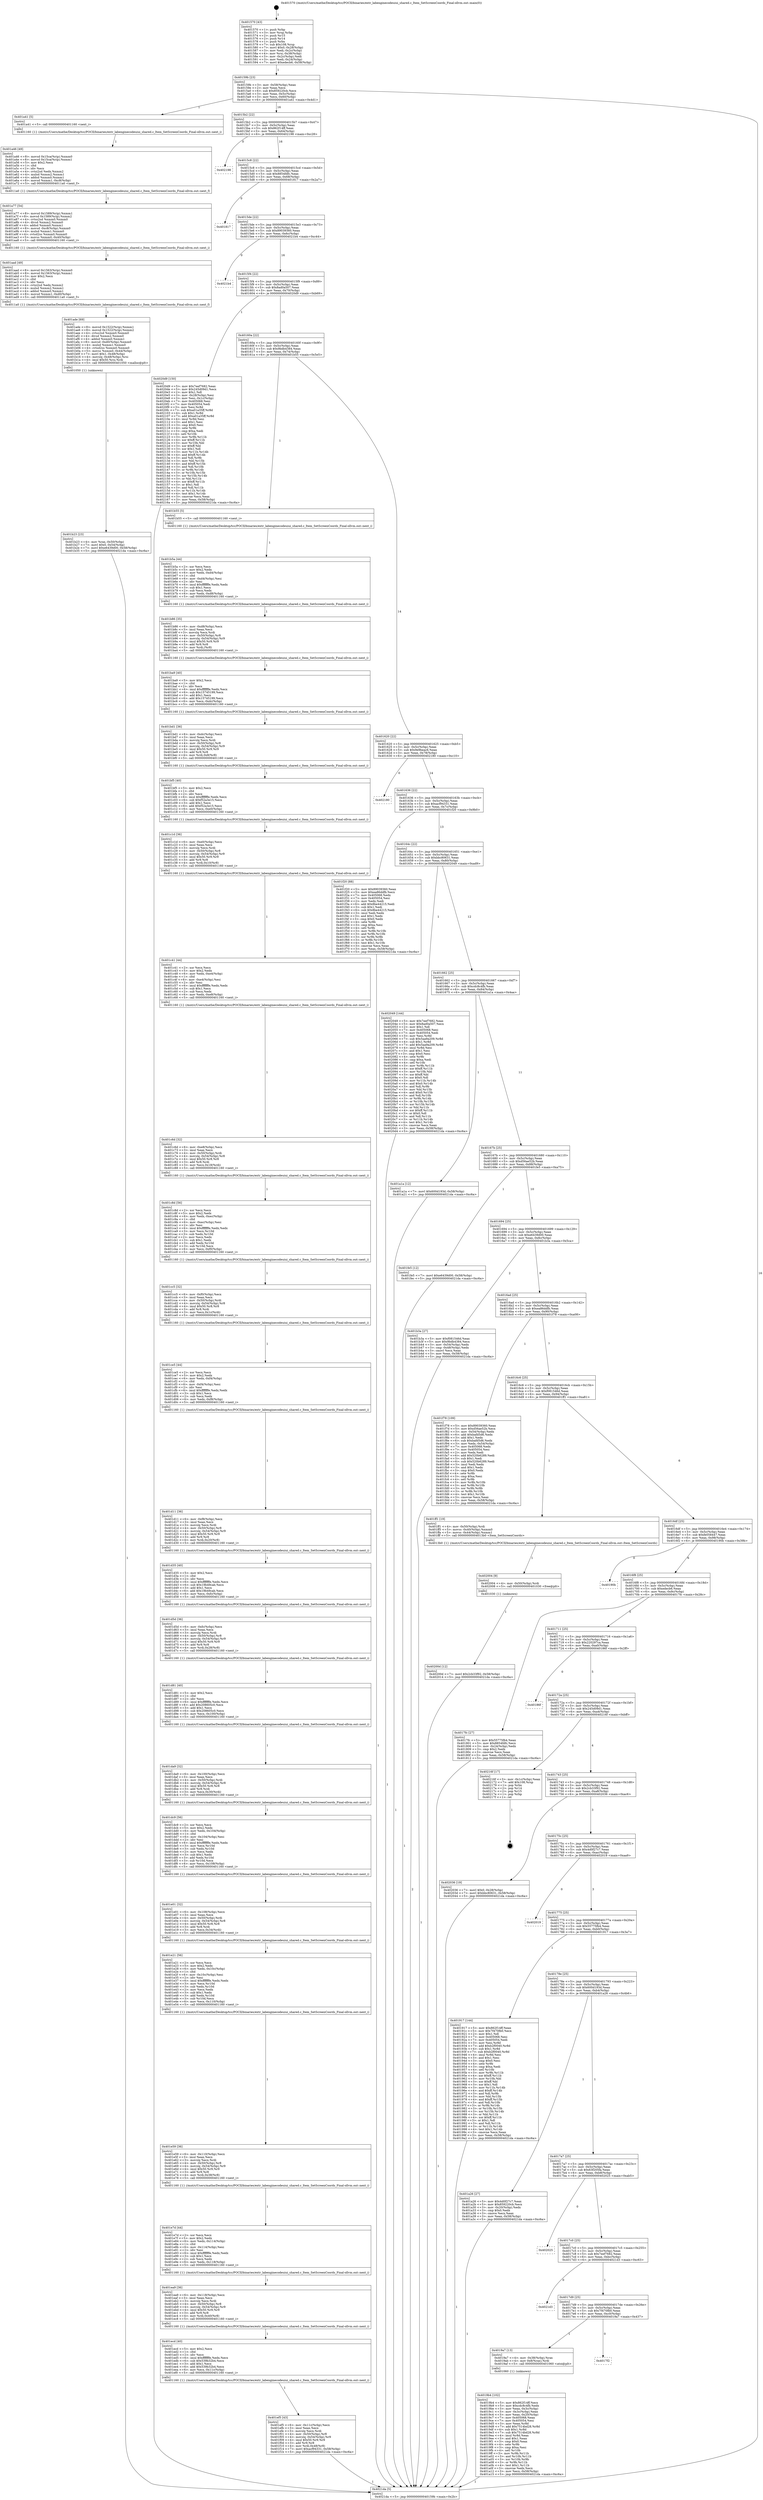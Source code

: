 digraph "0x401570" {
  label = "0x401570 (/mnt/c/Users/mathe/Desktop/tcc/POCII/binaries/extr_labenginecodeuiui_shared.c_Item_SetScreenCoords_Final-ollvm.out::main(0))"
  labelloc = "t"
  node[shape=record]

  Entry [label="",width=0.3,height=0.3,shape=circle,fillcolor=black,style=filled]
  "0x40159b" [label="{
     0x40159b [23]\l
     | [instrs]\l
     &nbsp;&nbsp;0x40159b \<+3\>: mov -0x58(%rbp),%eax\l
     &nbsp;&nbsp;0x40159e \<+2\>: mov %eax,%ecx\l
     &nbsp;&nbsp;0x4015a0 \<+6\>: sub $0x859220cb,%ecx\l
     &nbsp;&nbsp;0x4015a6 \<+3\>: mov %eax,-0x5c(%rbp)\l
     &nbsp;&nbsp;0x4015a9 \<+3\>: mov %ecx,-0x60(%rbp)\l
     &nbsp;&nbsp;0x4015ac \<+6\>: je 0000000000401a41 \<main+0x4d1\>\l
  }"]
  "0x401a41" [label="{
     0x401a41 [5]\l
     | [instrs]\l
     &nbsp;&nbsp;0x401a41 \<+5\>: call 0000000000401160 \<next_i\>\l
     | [calls]\l
     &nbsp;&nbsp;0x401160 \{1\} (/mnt/c/Users/mathe/Desktop/tcc/POCII/binaries/extr_labenginecodeuiui_shared.c_Item_SetScreenCoords_Final-ollvm.out::next_i)\l
  }"]
  "0x4015b2" [label="{
     0x4015b2 [22]\l
     | [instrs]\l
     &nbsp;&nbsp;0x4015b2 \<+5\>: jmp 00000000004015b7 \<main+0x47\>\l
     &nbsp;&nbsp;0x4015b7 \<+3\>: mov -0x5c(%rbp),%eax\l
     &nbsp;&nbsp;0x4015ba \<+5\>: sub $0x862f14ff,%eax\l
     &nbsp;&nbsp;0x4015bf \<+3\>: mov %eax,-0x64(%rbp)\l
     &nbsp;&nbsp;0x4015c2 \<+6\>: je 0000000000402198 \<main+0xc28\>\l
  }"]
  Exit [label="",width=0.3,height=0.3,shape=circle,fillcolor=black,style=filled,peripheries=2]
  "0x402198" [label="{
     0x402198\l
  }", style=dashed]
  "0x4015c8" [label="{
     0x4015c8 [22]\l
     | [instrs]\l
     &nbsp;&nbsp;0x4015c8 \<+5\>: jmp 00000000004015cd \<main+0x5d\>\l
     &nbsp;&nbsp;0x4015cd \<+3\>: mov -0x5c(%rbp),%eax\l
     &nbsp;&nbsp;0x4015d0 \<+5\>: sub $0x8854fdfc,%eax\l
     &nbsp;&nbsp;0x4015d5 \<+3\>: mov %eax,-0x68(%rbp)\l
     &nbsp;&nbsp;0x4015d8 \<+6\>: je 0000000000401817 \<main+0x2a7\>\l
  }"]
  "0x40200d" [label="{
     0x40200d [12]\l
     | [instrs]\l
     &nbsp;&nbsp;0x40200d \<+7\>: movl $0x2cb33f92,-0x58(%rbp)\l
     &nbsp;&nbsp;0x402014 \<+5\>: jmp 00000000004021da \<main+0xc6a\>\l
  }"]
  "0x401817" [label="{
     0x401817\l
  }", style=dashed]
  "0x4015de" [label="{
     0x4015de [22]\l
     | [instrs]\l
     &nbsp;&nbsp;0x4015de \<+5\>: jmp 00000000004015e3 \<main+0x73\>\l
     &nbsp;&nbsp;0x4015e3 \<+3\>: mov -0x5c(%rbp),%eax\l
     &nbsp;&nbsp;0x4015e6 \<+5\>: sub $0x89039360,%eax\l
     &nbsp;&nbsp;0x4015eb \<+3\>: mov %eax,-0x6c(%rbp)\l
     &nbsp;&nbsp;0x4015ee \<+6\>: je 00000000004021b4 \<main+0xc44\>\l
  }"]
  "0x402004" [label="{
     0x402004 [9]\l
     | [instrs]\l
     &nbsp;&nbsp;0x402004 \<+4\>: mov -0x50(%rbp),%rdi\l
     &nbsp;&nbsp;0x402008 \<+5\>: call 0000000000401030 \<free@plt\>\l
     | [calls]\l
     &nbsp;&nbsp;0x401030 \{1\} (unknown)\l
  }"]
  "0x4021b4" [label="{
     0x4021b4\l
  }", style=dashed]
  "0x4015f4" [label="{
     0x4015f4 [22]\l
     | [instrs]\l
     &nbsp;&nbsp;0x4015f4 \<+5\>: jmp 00000000004015f9 \<main+0x89\>\l
     &nbsp;&nbsp;0x4015f9 \<+3\>: mov -0x5c(%rbp),%eax\l
     &nbsp;&nbsp;0x4015fc \<+5\>: sub $0x8ad0a507,%eax\l
     &nbsp;&nbsp;0x401601 \<+3\>: mov %eax,-0x70(%rbp)\l
     &nbsp;&nbsp;0x401604 \<+6\>: je 00000000004020d9 \<main+0xb69\>\l
  }"]
  "0x401ef5" [label="{
     0x401ef5 [43]\l
     | [instrs]\l
     &nbsp;&nbsp;0x401ef5 \<+6\>: mov -0x11c(%rbp),%ecx\l
     &nbsp;&nbsp;0x401efb \<+3\>: imul %eax,%ecx\l
     &nbsp;&nbsp;0x401efe \<+3\>: movslq %ecx,%rdi\l
     &nbsp;&nbsp;0x401f01 \<+4\>: mov -0x50(%rbp),%r8\l
     &nbsp;&nbsp;0x401f05 \<+4\>: movslq -0x54(%rbp),%r9\l
     &nbsp;&nbsp;0x401f09 \<+4\>: imul $0x50,%r9,%r9\l
     &nbsp;&nbsp;0x401f0d \<+3\>: add %r9,%r8\l
     &nbsp;&nbsp;0x401f10 \<+4\>: mov %rdi,0x48(%r8)\l
     &nbsp;&nbsp;0x401f14 \<+7\>: movl $0xacf94331,-0x58(%rbp)\l
     &nbsp;&nbsp;0x401f1b \<+5\>: jmp 00000000004021da \<main+0xc6a\>\l
  }"]
  "0x4020d9" [label="{
     0x4020d9 [150]\l
     | [instrs]\l
     &nbsp;&nbsp;0x4020d9 \<+5\>: mov $0x7eef7682,%eax\l
     &nbsp;&nbsp;0x4020de \<+5\>: mov $0x245d09d1,%ecx\l
     &nbsp;&nbsp;0x4020e3 \<+2\>: mov $0x1,%dl\l
     &nbsp;&nbsp;0x4020e5 \<+3\>: mov -0x28(%rbp),%esi\l
     &nbsp;&nbsp;0x4020e8 \<+3\>: mov %esi,-0x1c(%rbp)\l
     &nbsp;&nbsp;0x4020eb \<+7\>: mov 0x405068,%esi\l
     &nbsp;&nbsp;0x4020f2 \<+7\>: mov 0x405054,%edi\l
     &nbsp;&nbsp;0x4020f9 \<+3\>: mov %esi,%r8d\l
     &nbsp;&nbsp;0x4020fc \<+7\>: sub $0xa01a35ff,%r8d\l
     &nbsp;&nbsp;0x402103 \<+4\>: sub $0x1,%r8d\l
     &nbsp;&nbsp;0x402107 \<+7\>: add $0xa01a35ff,%r8d\l
     &nbsp;&nbsp;0x40210e \<+4\>: imul %r8d,%esi\l
     &nbsp;&nbsp;0x402112 \<+3\>: and $0x1,%esi\l
     &nbsp;&nbsp;0x402115 \<+3\>: cmp $0x0,%esi\l
     &nbsp;&nbsp;0x402118 \<+4\>: sete %r9b\l
     &nbsp;&nbsp;0x40211c \<+3\>: cmp $0xa,%edi\l
     &nbsp;&nbsp;0x40211f \<+4\>: setl %r10b\l
     &nbsp;&nbsp;0x402123 \<+3\>: mov %r9b,%r11b\l
     &nbsp;&nbsp;0x402126 \<+4\>: xor $0xff,%r11b\l
     &nbsp;&nbsp;0x40212a \<+3\>: mov %r10b,%bl\l
     &nbsp;&nbsp;0x40212d \<+3\>: xor $0xff,%bl\l
     &nbsp;&nbsp;0x402130 \<+3\>: xor $0x1,%dl\l
     &nbsp;&nbsp;0x402133 \<+3\>: mov %r11b,%r14b\l
     &nbsp;&nbsp;0x402136 \<+4\>: and $0xff,%r14b\l
     &nbsp;&nbsp;0x40213a \<+3\>: and %dl,%r9b\l
     &nbsp;&nbsp;0x40213d \<+3\>: mov %bl,%r15b\l
     &nbsp;&nbsp;0x402140 \<+4\>: and $0xff,%r15b\l
     &nbsp;&nbsp;0x402144 \<+3\>: and %dl,%r10b\l
     &nbsp;&nbsp;0x402147 \<+3\>: or %r9b,%r14b\l
     &nbsp;&nbsp;0x40214a \<+3\>: or %r10b,%r15b\l
     &nbsp;&nbsp;0x40214d \<+3\>: xor %r15b,%r14b\l
     &nbsp;&nbsp;0x402150 \<+3\>: or %bl,%r11b\l
     &nbsp;&nbsp;0x402153 \<+4\>: xor $0xff,%r11b\l
     &nbsp;&nbsp;0x402157 \<+3\>: or $0x1,%dl\l
     &nbsp;&nbsp;0x40215a \<+3\>: and %dl,%r11b\l
     &nbsp;&nbsp;0x40215d \<+3\>: or %r11b,%r14b\l
     &nbsp;&nbsp;0x402160 \<+4\>: test $0x1,%r14b\l
     &nbsp;&nbsp;0x402164 \<+3\>: cmovne %ecx,%eax\l
     &nbsp;&nbsp;0x402167 \<+3\>: mov %eax,-0x58(%rbp)\l
     &nbsp;&nbsp;0x40216a \<+5\>: jmp 00000000004021da \<main+0xc6a\>\l
  }"]
  "0x40160a" [label="{
     0x40160a [22]\l
     | [instrs]\l
     &nbsp;&nbsp;0x40160a \<+5\>: jmp 000000000040160f \<main+0x9f\>\l
     &nbsp;&nbsp;0x40160f \<+3\>: mov -0x5c(%rbp),%eax\l
     &nbsp;&nbsp;0x401612 \<+5\>: sub $0x9bdb4384,%eax\l
     &nbsp;&nbsp;0x401617 \<+3\>: mov %eax,-0x74(%rbp)\l
     &nbsp;&nbsp;0x40161a \<+6\>: je 0000000000401b55 \<main+0x5e5\>\l
  }"]
  "0x401ecd" [label="{
     0x401ecd [40]\l
     | [instrs]\l
     &nbsp;&nbsp;0x401ecd \<+5\>: mov $0x2,%ecx\l
     &nbsp;&nbsp;0x401ed2 \<+1\>: cltd\l
     &nbsp;&nbsp;0x401ed3 \<+2\>: idiv %ecx\l
     &nbsp;&nbsp;0x401ed5 \<+6\>: imul $0xfffffffe,%edx,%ecx\l
     &nbsp;&nbsp;0x401edb \<+6\>: sub $0x539b32b4,%ecx\l
     &nbsp;&nbsp;0x401ee1 \<+3\>: add $0x1,%ecx\l
     &nbsp;&nbsp;0x401ee4 \<+6\>: add $0x539b32b4,%ecx\l
     &nbsp;&nbsp;0x401eea \<+6\>: mov %ecx,-0x11c(%rbp)\l
     &nbsp;&nbsp;0x401ef0 \<+5\>: call 0000000000401160 \<next_i\>\l
     | [calls]\l
     &nbsp;&nbsp;0x401160 \{1\} (/mnt/c/Users/mathe/Desktop/tcc/POCII/binaries/extr_labenginecodeuiui_shared.c_Item_SetScreenCoords_Final-ollvm.out::next_i)\l
  }"]
  "0x401b55" [label="{
     0x401b55 [5]\l
     | [instrs]\l
     &nbsp;&nbsp;0x401b55 \<+5\>: call 0000000000401160 \<next_i\>\l
     | [calls]\l
     &nbsp;&nbsp;0x401160 \{1\} (/mnt/c/Users/mathe/Desktop/tcc/POCII/binaries/extr_labenginecodeuiui_shared.c_Item_SetScreenCoords_Final-ollvm.out::next_i)\l
  }"]
  "0x401620" [label="{
     0x401620 [22]\l
     | [instrs]\l
     &nbsp;&nbsp;0x401620 \<+5\>: jmp 0000000000401625 \<main+0xb5\>\l
     &nbsp;&nbsp;0x401625 \<+3\>: mov -0x5c(%rbp),%eax\l
     &nbsp;&nbsp;0x401628 \<+5\>: sub $0x9e9beac6,%eax\l
     &nbsp;&nbsp;0x40162d \<+3\>: mov %eax,-0x78(%rbp)\l
     &nbsp;&nbsp;0x401630 \<+6\>: je 0000000000402180 \<main+0xc10\>\l
  }"]
  "0x401ea9" [label="{
     0x401ea9 [36]\l
     | [instrs]\l
     &nbsp;&nbsp;0x401ea9 \<+6\>: mov -0x118(%rbp),%ecx\l
     &nbsp;&nbsp;0x401eaf \<+3\>: imul %eax,%ecx\l
     &nbsp;&nbsp;0x401eb2 \<+3\>: movslq %ecx,%rdi\l
     &nbsp;&nbsp;0x401eb5 \<+4\>: mov -0x50(%rbp),%r8\l
     &nbsp;&nbsp;0x401eb9 \<+4\>: movslq -0x54(%rbp),%r9\l
     &nbsp;&nbsp;0x401ebd \<+4\>: imul $0x50,%r9,%r9\l
     &nbsp;&nbsp;0x401ec1 \<+3\>: add %r9,%r8\l
     &nbsp;&nbsp;0x401ec4 \<+4\>: mov %rdi,0x40(%r8)\l
     &nbsp;&nbsp;0x401ec8 \<+5\>: call 0000000000401160 \<next_i\>\l
     | [calls]\l
     &nbsp;&nbsp;0x401160 \{1\} (/mnt/c/Users/mathe/Desktop/tcc/POCII/binaries/extr_labenginecodeuiui_shared.c_Item_SetScreenCoords_Final-ollvm.out::next_i)\l
  }"]
  "0x402180" [label="{
     0x402180\l
  }", style=dashed]
  "0x401636" [label="{
     0x401636 [22]\l
     | [instrs]\l
     &nbsp;&nbsp;0x401636 \<+5\>: jmp 000000000040163b \<main+0xcb\>\l
     &nbsp;&nbsp;0x40163b \<+3\>: mov -0x5c(%rbp),%eax\l
     &nbsp;&nbsp;0x40163e \<+5\>: sub $0xacf94331,%eax\l
     &nbsp;&nbsp;0x401643 \<+3\>: mov %eax,-0x7c(%rbp)\l
     &nbsp;&nbsp;0x401646 \<+6\>: je 0000000000401f20 \<main+0x9b0\>\l
  }"]
  "0x401e7d" [label="{
     0x401e7d [44]\l
     | [instrs]\l
     &nbsp;&nbsp;0x401e7d \<+2\>: xor %ecx,%ecx\l
     &nbsp;&nbsp;0x401e7f \<+5\>: mov $0x2,%edx\l
     &nbsp;&nbsp;0x401e84 \<+6\>: mov %edx,-0x114(%rbp)\l
     &nbsp;&nbsp;0x401e8a \<+1\>: cltd\l
     &nbsp;&nbsp;0x401e8b \<+6\>: mov -0x114(%rbp),%esi\l
     &nbsp;&nbsp;0x401e91 \<+2\>: idiv %esi\l
     &nbsp;&nbsp;0x401e93 \<+6\>: imul $0xfffffffe,%edx,%edx\l
     &nbsp;&nbsp;0x401e99 \<+3\>: sub $0x1,%ecx\l
     &nbsp;&nbsp;0x401e9c \<+2\>: sub %ecx,%edx\l
     &nbsp;&nbsp;0x401e9e \<+6\>: mov %edx,-0x118(%rbp)\l
     &nbsp;&nbsp;0x401ea4 \<+5\>: call 0000000000401160 \<next_i\>\l
     | [calls]\l
     &nbsp;&nbsp;0x401160 \{1\} (/mnt/c/Users/mathe/Desktop/tcc/POCII/binaries/extr_labenginecodeuiui_shared.c_Item_SetScreenCoords_Final-ollvm.out::next_i)\l
  }"]
  "0x401f20" [label="{
     0x401f20 [88]\l
     | [instrs]\l
     &nbsp;&nbsp;0x401f20 \<+5\>: mov $0x89039360,%eax\l
     &nbsp;&nbsp;0x401f25 \<+5\>: mov $0xea86ddfb,%ecx\l
     &nbsp;&nbsp;0x401f2a \<+7\>: mov 0x405068,%edx\l
     &nbsp;&nbsp;0x401f31 \<+7\>: mov 0x405054,%esi\l
     &nbsp;&nbsp;0x401f38 \<+2\>: mov %edx,%edi\l
     &nbsp;&nbsp;0x401f3a \<+6\>: add $0x8be44215,%edi\l
     &nbsp;&nbsp;0x401f40 \<+3\>: sub $0x1,%edi\l
     &nbsp;&nbsp;0x401f43 \<+6\>: sub $0x8be44215,%edi\l
     &nbsp;&nbsp;0x401f49 \<+3\>: imul %edi,%edx\l
     &nbsp;&nbsp;0x401f4c \<+3\>: and $0x1,%edx\l
     &nbsp;&nbsp;0x401f4f \<+3\>: cmp $0x0,%edx\l
     &nbsp;&nbsp;0x401f52 \<+4\>: sete %r8b\l
     &nbsp;&nbsp;0x401f56 \<+3\>: cmp $0xa,%esi\l
     &nbsp;&nbsp;0x401f59 \<+4\>: setl %r9b\l
     &nbsp;&nbsp;0x401f5d \<+3\>: mov %r8b,%r10b\l
     &nbsp;&nbsp;0x401f60 \<+3\>: and %r9b,%r10b\l
     &nbsp;&nbsp;0x401f63 \<+3\>: xor %r9b,%r8b\l
     &nbsp;&nbsp;0x401f66 \<+3\>: or %r8b,%r10b\l
     &nbsp;&nbsp;0x401f69 \<+4\>: test $0x1,%r10b\l
     &nbsp;&nbsp;0x401f6d \<+3\>: cmovne %ecx,%eax\l
     &nbsp;&nbsp;0x401f70 \<+3\>: mov %eax,-0x58(%rbp)\l
     &nbsp;&nbsp;0x401f73 \<+5\>: jmp 00000000004021da \<main+0xc6a\>\l
  }"]
  "0x40164c" [label="{
     0x40164c [22]\l
     | [instrs]\l
     &nbsp;&nbsp;0x40164c \<+5\>: jmp 0000000000401651 \<main+0xe1\>\l
     &nbsp;&nbsp;0x401651 \<+3\>: mov -0x5c(%rbp),%eax\l
     &nbsp;&nbsp;0x401654 \<+5\>: sub $0xbbc80631,%eax\l
     &nbsp;&nbsp;0x401659 \<+3\>: mov %eax,-0x80(%rbp)\l
     &nbsp;&nbsp;0x40165c \<+6\>: je 0000000000402049 \<main+0xad9\>\l
  }"]
  "0x401e59" [label="{
     0x401e59 [36]\l
     | [instrs]\l
     &nbsp;&nbsp;0x401e59 \<+6\>: mov -0x110(%rbp),%ecx\l
     &nbsp;&nbsp;0x401e5f \<+3\>: imul %eax,%ecx\l
     &nbsp;&nbsp;0x401e62 \<+3\>: movslq %ecx,%rdi\l
     &nbsp;&nbsp;0x401e65 \<+4\>: mov -0x50(%rbp),%r8\l
     &nbsp;&nbsp;0x401e69 \<+4\>: movslq -0x54(%rbp),%r9\l
     &nbsp;&nbsp;0x401e6d \<+4\>: imul $0x50,%r9,%r9\l
     &nbsp;&nbsp;0x401e71 \<+3\>: add %r9,%r8\l
     &nbsp;&nbsp;0x401e74 \<+4\>: mov %rdi,0x38(%r8)\l
     &nbsp;&nbsp;0x401e78 \<+5\>: call 0000000000401160 \<next_i\>\l
     | [calls]\l
     &nbsp;&nbsp;0x401160 \{1\} (/mnt/c/Users/mathe/Desktop/tcc/POCII/binaries/extr_labenginecodeuiui_shared.c_Item_SetScreenCoords_Final-ollvm.out::next_i)\l
  }"]
  "0x402049" [label="{
     0x402049 [144]\l
     | [instrs]\l
     &nbsp;&nbsp;0x402049 \<+5\>: mov $0x7eef7682,%eax\l
     &nbsp;&nbsp;0x40204e \<+5\>: mov $0x8ad0a507,%ecx\l
     &nbsp;&nbsp;0x402053 \<+2\>: mov $0x1,%dl\l
     &nbsp;&nbsp;0x402055 \<+7\>: mov 0x405068,%esi\l
     &nbsp;&nbsp;0x40205c \<+7\>: mov 0x405054,%edi\l
     &nbsp;&nbsp;0x402063 \<+3\>: mov %esi,%r8d\l
     &nbsp;&nbsp;0x402066 \<+7\>: sub $0x5aa9a209,%r8d\l
     &nbsp;&nbsp;0x40206d \<+4\>: sub $0x1,%r8d\l
     &nbsp;&nbsp;0x402071 \<+7\>: add $0x5aa9a209,%r8d\l
     &nbsp;&nbsp;0x402078 \<+4\>: imul %r8d,%esi\l
     &nbsp;&nbsp;0x40207c \<+3\>: and $0x1,%esi\l
     &nbsp;&nbsp;0x40207f \<+3\>: cmp $0x0,%esi\l
     &nbsp;&nbsp;0x402082 \<+4\>: sete %r9b\l
     &nbsp;&nbsp;0x402086 \<+3\>: cmp $0xa,%edi\l
     &nbsp;&nbsp;0x402089 \<+4\>: setl %r10b\l
     &nbsp;&nbsp;0x40208d \<+3\>: mov %r9b,%r11b\l
     &nbsp;&nbsp;0x402090 \<+4\>: xor $0xff,%r11b\l
     &nbsp;&nbsp;0x402094 \<+3\>: mov %r10b,%bl\l
     &nbsp;&nbsp;0x402097 \<+3\>: xor $0xff,%bl\l
     &nbsp;&nbsp;0x40209a \<+3\>: xor $0x0,%dl\l
     &nbsp;&nbsp;0x40209d \<+3\>: mov %r11b,%r14b\l
     &nbsp;&nbsp;0x4020a0 \<+4\>: and $0x0,%r14b\l
     &nbsp;&nbsp;0x4020a4 \<+3\>: and %dl,%r9b\l
     &nbsp;&nbsp;0x4020a7 \<+3\>: mov %bl,%r15b\l
     &nbsp;&nbsp;0x4020aa \<+4\>: and $0x0,%r15b\l
     &nbsp;&nbsp;0x4020ae \<+3\>: and %dl,%r10b\l
     &nbsp;&nbsp;0x4020b1 \<+3\>: or %r9b,%r14b\l
     &nbsp;&nbsp;0x4020b4 \<+3\>: or %r10b,%r15b\l
     &nbsp;&nbsp;0x4020b7 \<+3\>: xor %r15b,%r14b\l
     &nbsp;&nbsp;0x4020ba \<+3\>: or %bl,%r11b\l
     &nbsp;&nbsp;0x4020bd \<+4\>: xor $0xff,%r11b\l
     &nbsp;&nbsp;0x4020c1 \<+3\>: or $0x0,%dl\l
     &nbsp;&nbsp;0x4020c4 \<+3\>: and %dl,%r11b\l
     &nbsp;&nbsp;0x4020c7 \<+3\>: or %r11b,%r14b\l
     &nbsp;&nbsp;0x4020ca \<+4\>: test $0x1,%r14b\l
     &nbsp;&nbsp;0x4020ce \<+3\>: cmovne %ecx,%eax\l
     &nbsp;&nbsp;0x4020d1 \<+3\>: mov %eax,-0x58(%rbp)\l
     &nbsp;&nbsp;0x4020d4 \<+5\>: jmp 00000000004021da \<main+0xc6a\>\l
  }"]
  "0x401662" [label="{
     0x401662 [25]\l
     | [instrs]\l
     &nbsp;&nbsp;0x401662 \<+5\>: jmp 0000000000401667 \<main+0xf7\>\l
     &nbsp;&nbsp;0x401667 \<+3\>: mov -0x5c(%rbp),%eax\l
     &nbsp;&nbsp;0x40166a \<+5\>: sub $0xcdc8c4fb,%eax\l
     &nbsp;&nbsp;0x40166f \<+6\>: mov %eax,-0x84(%rbp)\l
     &nbsp;&nbsp;0x401675 \<+6\>: je 0000000000401a1a \<main+0x4aa\>\l
  }"]
  "0x401e21" [label="{
     0x401e21 [56]\l
     | [instrs]\l
     &nbsp;&nbsp;0x401e21 \<+2\>: xor %ecx,%ecx\l
     &nbsp;&nbsp;0x401e23 \<+5\>: mov $0x2,%edx\l
     &nbsp;&nbsp;0x401e28 \<+6\>: mov %edx,-0x10c(%rbp)\l
     &nbsp;&nbsp;0x401e2e \<+1\>: cltd\l
     &nbsp;&nbsp;0x401e2f \<+6\>: mov -0x10c(%rbp),%esi\l
     &nbsp;&nbsp;0x401e35 \<+2\>: idiv %esi\l
     &nbsp;&nbsp;0x401e37 \<+6\>: imul $0xfffffffe,%edx,%edx\l
     &nbsp;&nbsp;0x401e3d \<+3\>: mov %ecx,%r10d\l
     &nbsp;&nbsp;0x401e40 \<+3\>: sub %edx,%r10d\l
     &nbsp;&nbsp;0x401e43 \<+2\>: mov %ecx,%edx\l
     &nbsp;&nbsp;0x401e45 \<+3\>: sub $0x1,%edx\l
     &nbsp;&nbsp;0x401e48 \<+3\>: add %edx,%r10d\l
     &nbsp;&nbsp;0x401e4b \<+3\>: sub %r10d,%ecx\l
     &nbsp;&nbsp;0x401e4e \<+6\>: mov %ecx,-0x110(%rbp)\l
     &nbsp;&nbsp;0x401e54 \<+5\>: call 0000000000401160 \<next_i\>\l
     | [calls]\l
     &nbsp;&nbsp;0x401160 \{1\} (/mnt/c/Users/mathe/Desktop/tcc/POCII/binaries/extr_labenginecodeuiui_shared.c_Item_SetScreenCoords_Final-ollvm.out::next_i)\l
  }"]
  "0x401a1a" [label="{
     0x401a1a [12]\l
     | [instrs]\l
     &nbsp;&nbsp;0x401a1a \<+7\>: movl $0x600d193d,-0x58(%rbp)\l
     &nbsp;&nbsp;0x401a21 \<+5\>: jmp 00000000004021da \<main+0xc6a\>\l
  }"]
  "0x40167b" [label="{
     0x40167b [25]\l
     | [instrs]\l
     &nbsp;&nbsp;0x40167b \<+5\>: jmp 0000000000401680 \<main+0x110\>\l
     &nbsp;&nbsp;0x401680 \<+3\>: mov -0x5c(%rbp),%eax\l
     &nbsp;&nbsp;0x401683 \<+5\>: sub $0xd56ae52b,%eax\l
     &nbsp;&nbsp;0x401688 \<+6\>: mov %eax,-0x88(%rbp)\l
     &nbsp;&nbsp;0x40168e \<+6\>: je 0000000000401fe5 \<main+0xa75\>\l
  }"]
  "0x401e01" [label="{
     0x401e01 [32]\l
     | [instrs]\l
     &nbsp;&nbsp;0x401e01 \<+6\>: mov -0x108(%rbp),%ecx\l
     &nbsp;&nbsp;0x401e07 \<+3\>: imul %eax,%ecx\l
     &nbsp;&nbsp;0x401e0a \<+4\>: mov -0x50(%rbp),%rdi\l
     &nbsp;&nbsp;0x401e0e \<+4\>: movslq -0x54(%rbp),%r8\l
     &nbsp;&nbsp;0x401e12 \<+4\>: imul $0x50,%r8,%r8\l
     &nbsp;&nbsp;0x401e16 \<+3\>: add %r8,%rdi\l
     &nbsp;&nbsp;0x401e19 \<+3\>: mov %ecx,0x34(%rdi)\l
     &nbsp;&nbsp;0x401e1c \<+5\>: call 0000000000401160 \<next_i\>\l
     | [calls]\l
     &nbsp;&nbsp;0x401160 \{1\} (/mnt/c/Users/mathe/Desktop/tcc/POCII/binaries/extr_labenginecodeuiui_shared.c_Item_SetScreenCoords_Final-ollvm.out::next_i)\l
  }"]
  "0x401fe5" [label="{
     0x401fe5 [12]\l
     | [instrs]\l
     &nbsp;&nbsp;0x401fe5 \<+7\>: movl $0xe6439d00,-0x58(%rbp)\l
     &nbsp;&nbsp;0x401fec \<+5\>: jmp 00000000004021da \<main+0xc6a\>\l
  }"]
  "0x401694" [label="{
     0x401694 [25]\l
     | [instrs]\l
     &nbsp;&nbsp;0x401694 \<+5\>: jmp 0000000000401699 \<main+0x129\>\l
     &nbsp;&nbsp;0x401699 \<+3\>: mov -0x5c(%rbp),%eax\l
     &nbsp;&nbsp;0x40169c \<+5\>: sub $0xe6439d00,%eax\l
     &nbsp;&nbsp;0x4016a1 \<+6\>: mov %eax,-0x8c(%rbp)\l
     &nbsp;&nbsp;0x4016a7 \<+6\>: je 0000000000401b3a \<main+0x5ca\>\l
  }"]
  "0x401dc9" [label="{
     0x401dc9 [56]\l
     | [instrs]\l
     &nbsp;&nbsp;0x401dc9 \<+2\>: xor %ecx,%ecx\l
     &nbsp;&nbsp;0x401dcb \<+5\>: mov $0x2,%edx\l
     &nbsp;&nbsp;0x401dd0 \<+6\>: mov %edx,-0x104(%rbp)\l
     &nbsp;&nbsp;0x401dd6 \<+1\>: cltd\l
     &nbsp;&nbsp;0x401dd7 \<+6\>: mov -0x104(%rbp),%esi\l
     &nbsp;&nbsp;0x401ddd \<+2\>: idiv %esi\l
     &nbsp;&nbsp;0x401ddf \<+6\>: imul $0xfffffffe,%edx,%edx\l
     &nbsp;&nbsp;0x401de5 \<+3\>: mov %ecx,%r10d\l
     &nbsp;&nbsp;0x401de8 \<+3\>: sub %edx,%r10d\l
     &nbsp;&nbsp;0x401deb \<+2\>: mov %ecx,%edx\l
     &nbsp;&nbsp;0x401ded \<+3\>: sub $0x1,%edx\l
     &nbsp;&nbsp;0x401df0 \<+3\>: add %edx,%r10d\l
     &nbsp;&nbsp;0x401df3 \<+3\>: sub %r10d,%ecx\l
     &nbsp;&nbsp;0x401df6 \<+6\>: mov %ecx,-0x108(%rbp)\l
     &nbsp;&nbsp;0x401dfc \<+5\>: call 0000000000401160 \<next_i\>\l
     | [calls]\l
     &nbsp;&nbsp;0x401160 \{1\} (/mnt/c/Users/mathe/Desktop/tcc/POCII/binaries/extr_labenginecodeuiui_shared.c_Item_SetScreenCoords_Final-ollvm.out::next_i)\l
  }"]
  "0x401b3a" [label="{
     0x401b3a [27]\l
     | [instrs]\l
     &nbsp;&nbsp;0x401b3a \<+5\>: mov $0xf081546d,%eax\l
     &nbsp;&nbsp;0x401b3f \<+5\>: mov $0x9bdb4384,%ecx\l
     &nbsp;&nbsp;0x401b44 \<+3\>: mov -0x54(%rbp),%edx\l
     &nbsp;&nbsp;0x401b47 \<+3\>: cmp -0x48(%rbp),%edx\l
     &nbsp;&nbsp;0x401b4a \<+3\>: cmovl %ecx,%eax\l
     &nbsp;&nbsp;0x401b4d \<+3\>: mov %eax,-0x58(%rbp)\l
     &nbsp;&nbsp;0x401b50 \<+5\>: jmp 00000000004021da \<main+0xc6a\>\l
  }"]
  "0x4016ad" [label="{
     0x4016ad [25]\l
     | [instrs]\l
     &nbsp;&nbsp;0x4016ad \<+5\>: jmp 00000000004016b2 \<main+0x142\>\l
     &nbsp;&nbsp;0x4016b2 \<+3\>: mov -0x5c(%rbp),%eax\l
     &nbsp;&nbsp;0x4016b5 \<+5\>: sub $0xea86ddfb,%eax\l
     &nbsp;&nbsp;0x4016ba \<+6\>: mov %eax,-0x90(%rbp)\l
     &nbsp;&nbsp;0x4016c0 \<+6\>: je 0000000000401f78 \<main+0xa08\>\l
  }"]
  "0x401da9" [label="{
     0x401da9 [32]\l
     | [instrs]\l
     &nbsp;&nbsp;0x401da9 \<+6\>: mov -0x100(%rbp),%ecx\l
     &nbsp;&nbsp;0x401daf \<+3\>: imul %eax,%ecx\l
     &nbsp;&nbsp;0x401db2 \<+4\>: mov -0x50(%rbp),%rdi\l
     &nbsp;&nbsp;0x401db6 \<+4\>: movslq -0x54(%rbp),%r8\l
     &nbsp;&nbsp;0x401dba \<+4\>: imul $0x50,%r8,%r8\l
     &nbsp;&nbsp;0x401dbe \<+3\>: add %r8,%rdi\l
     &nbsp;&nbsp;0x401dc1 \<+3\>: mov %ecx,0x30(%rdi)\l
     &nbsp;&nbsp;0x401dc4 \<+5\>: call 0000000000401160 \<next_i\>\l
     | [calls]\l
     &nbsp;&nbsp;0x401160 \{1\} (/mnt/c/Users/mathe/Desktop/tcc/POCII/binaries/extr_labenginecodeuiui_shared.c_Item_SetScreenCoords_Final-ollvm.out::next_i)\l
  }"]
  "0x401f78" [label="{
     0x401f78 [109]\l
     | [instrs]\l
     &nbsp;&nbsp;0x401f78 \<+5\>: mov $0x89039360,%eax\l
     &nbsp;&nbsp;0x401f7d \<+5\>: mov $0xd56ae52b,%ecx\l
     &nbsp;&nbsp;0x401f82 \<+3\>: mov -0x54(%rbp),%edx\l
     &nbsp;&nbsp;0x401f85 \<+6\>: add $0xbafd5d6,%edx\l
     &nbsp;&nbsp;0x401f8b \<+3\>: add $0x1,%edx\l
     &nbsp;&nbsp;0x401f8e \<+6\>: sub $0xbafd5d6,%edx\l
     &nbsp;&nbsp;0x401f94 \<+3\>: mov %edx,-0x54(%rbp)\l
     &nbsp;&nbsp;0x401f97 \<+7\>: mov 0x405068,%edx\l
     &nbsp;&nbsp;0x401f9e \<+7\>: mov 0x405054,%esi\l
     &nbsp;&nbsp;0x401fa5 \<+2\>: mov %edx,%edi\l
     &nbsp;&nbsp;0x401fa7 \<+6\>: add $0x520b6289,%edi\l
     &nbsp;&nbsp;0x401fad \<+3\>: sub $0x1,%edi\l
     &nbsp;&nbsp;0x401fb0 \<+6\>: sub $0x520b6289,%edi\l
     &nbsp;&nbsp;0x401fb6 \<+3\>: imul %edi,%edx\l
     &nbsp;&nbsp;0x401fb9 \<+3\>: and $0x1,%edx\l
     &nbsp;&nbsp;0x401fbc \<+3\>: cmp $0x0,%edx\l
     &nbsp;&nbsp;0x401fbf \<+4\>: sete %r8b\l
     &nbsp;&nbsp;0x401fc3 \<+3\>: cmp $0xa,%esi\l
     &nbsp;&nbsp;0x401fc6 \<+4\>: setl %r9b\l
     &nbsp;&nbsp;0x401fca \<+3\>: mov %r8b,%r10b\l
     &nbsp;&nbsp;0x401fcd \<+3\>: and %r9b,%r10b\l
     &nbsp;&nbsp;0x401fd0 \<+3\>: xor %r9b,%r8b\l
     &nbsp;&nbsp;0x401fd3 \<+3\>: or %r8b,%r10b\l
     &nbsp;&nbsp;0x401fd6 \<+4\>: test $0x1,%r10b\l
     &nbsp;&nbsp;0x401fda \<+3\>: cmovne %ecx,%eax\l
     &nbsp;&nbsp;0x401fdd \<+3\>: mov %eax,-0x58(%rbp)\l
     &nbsp;&nbsp;0x401fe0 \<+5\>: jmp 00000000004021da \<main+0xc6a\>\l
  }"]
  "0x4016c6" [label="{
     0x4016c6 [25]\l
     | [instrs]\l
     &nbsp;&nbsp;0x4016c6 \<+5\>: jmp 00000000004016cb \<main+0x15b\>\l
     &nbsp;&nbsp;0x4016cb \<+3\>: mov -0x5c(%rbp),%eax\l
     &nbsp;&nbsp;0x4016ce \<+5\>: sub $0xf081546d,%eax\l
     &nbsp;&nbsp;0x4016d3 \<+6\>: mov %eax,-0x94(%rbp)\l
     &nbsp;&nbsp;0x4016d9 \<+6\>: je 0000000000401ff1 \<main+0xa81\>\l
  }"]
  "0x401d81" [label="{
     0x401d81 [40]\l
     | [instrs]\l
     &nbsp;&nbsp;0x401d81 \<+5\>: mov $0x2,%ecx\l
     &nbsp;&nbsp;0x401d86 \<+1\>: cltd\l
     &nbsp;&nbsp;0x401d87 \<+2\>: idiv %ecx\l
     &nbsp;&nbsp;0x401d89 \<+6\>: imul $0xfffffffe,%edx,%ecx\l
     &nbsp;&nbsp;0x401d8f \<+6\>: add $0x208605c0,%ecx\l
     &nbsp;&nbsp;0x401d95 \<+3\>: add $0x1,%ecx\l
     &nbsp;&nbsp;0x401d98 \<+6\>: sub $0x208605c0,%ecx\l
     &nbsp;&nbsp;0x401d9e \<+6\>: mov %ecx,-0x100(%rbp)\l
     &nbsp;&nbsp;0x401da4 \<+5\>: call 0000000000401160 \<next_i\>\l
     | [calls]\l
     &nbsp;&nbsp;0x401160 \{1\} (/mnt/c/Users/mathe/Desktop/tcc/POCII/binaries/extr_labenginecodeuiui_shared.c_Item_SetScreenCoords_Final-ollvm.out::next_i)\l
  }"]
  "0x401ff1" [label="{
     0x401ff1 [19]\l
     | [instrs]\l
     &nbsp;&nbsp;0x401ff1 \<+4\>: mov -0x50(%rbp),%rdi\l
     &nbsp;&nbsp;0x401ff5 \<+5\>: movss -0x40(%rbp),%xmm0\l
     &nbsp;&nbsp;0x401ffa \<+5\>: movss -0x44(%rbp),%xmm1\l
     &nbsp;&nbsp;0x401fff \<+5\>: call 00000000004013b0 \<Item_SetScreenCoords\>\l
     | [calls]\l
     &nbsp;&nbsp;0x4013b0 \{1\} (/mnt/c/Users/mathe/Desktop/tcc/POCII/binaries/extr_labenginecodeuiui_shared.c_Item_SetScreenCoords_Final-ollvm.out::Item_SetScreenCoords)\l
  }"]
  "0x4016df" [label="{
     0x4016df [25]\l
     | [instrs]\l
     &nbsp;&nbsp;0x4016df \<+5\>: jmp 00000000004016e4 \<main+0x174\>\l
     &nbsp;&nbsp;0x4016e4 \<+3\>: mov -0x5c(%rbp),%eax\l
     &nbsp;&nbsp;0x4016e7 \<+5\>: sub $0xfe058447,%eax\l
     &nbsp;&nbsp;0x4016ec \<+6\>: mov %eax,-0x98(%rbp)\l
     &nbsp;&nbsp;0x4016f2 \<+6\>: je 000000000040190b \<main+0x39b\>\l
  }"]
  "0x401d5d" [label="{
     0x401d5d [36]\l
     | [instrs]\l
     &nbsp;&nbsp;0x401d5d \<+6\>: mov -0xfc(%rbp),%ecx\l
     &nbsp;&nbsp;0x401d63 \<+3\>: imul %eax,%ecx\l
     &nbsp;&nbsp;0x401d66 \<+3\>: movslq %ecx,%rdi\l
     &nbsp;&nbsp;0x401d69 \<+4\>: mov -0x50(%rbp),%r8\l
     &nbsp;&nbsp;0x401d6d \<+4\>: movslq -0x54(%rbp),%r9\l
     &nbsp;&nbsp;0x401d71 \<+4\>: imul $0x50,%r9,%r9\l
     &nbsp;&nbsp;0x401d75 \<+3\>: add %r9,%r8\l
     &nbsp;&nbsp;0x401d78 \<+4\>: mov %rdi,0x28(%r8)\l
     &nbsp;&nbsp;0x401d7c \<+5\>: call 0000000000401160 \<next_i\>\l
     | [calls]\l
     &nbsp;&nbsp;0x401160 \{1\} (/mnt/c/Users/mathe/Desktop/tcc/POCII/binaries/extr_labenginecodeuiui_shared.c_Item_SetScreenCoords_Final-ollvm.out::next_i)\l
  }"]
  "0x40190b" [label="{
     0x40190b\l
  }", style=dashed]
  "0x4016f8" [label="{
     0x4016f8 [25]\l
     | [instrs]\l
     &nbsp;&nbsp;0x4016f8 \<+5\>: jmp 00000000004016fd \<main+0x18d\>\l
     &nbsp;&nbsp;0x4016fd \<+3\>: mov -0x5c(%rbp),%eax\l
     &nbsp;&nbsp;0x401700 \<+5\>: sub $0xedecb6,%eax\l
     &nbsp;&nbsp;0x401705 \<+6\>: mov %eax,-0x9c(%rbp)\l
     &nbsp;&nbsp;0x40170b \<+6\>: je 00000000004017fc \<main+0x28c\>\l
  }"]
  "0x401d35" [label="{
     0x401d35 [40]\l
     | [instrs]\l
     &nbsp;&nbsp;0x401d35 \<+5\>: mov $0x2,%ecx\l
     &nbsp;&nbsp;0x401d3a \<+1\>: cltd\l
     &nbsp;&nbsp;0x401d3b \<+2\>: idiv %ecx\l
     &nbsp;&nbsp;0x401d3d \<+6\>: imul $0xfffffffe,%edx,%ecx\l
     &nbsp;&nbsp;0x401d43 \<+6\>: sub $0x19b49cab,%ecx\l
     &nbsp;&nbsp;0x401d49 \<+3\>: add $0x1,%ecx\l
     &nbsp;&nbsp;0x401d4c \<+6\>: add $0x19b49cab,%ecx\l
     &nbsp;&nbsp;0x401d52 \<+6\>: mov %ecx,-0xfc(%rbp)\l
     &nbsp;&nbsp;0x401d58 \<+5\>: call 0000000000401160 \<next_i\>\l
     | [calls]\l
     &nbsp;&nbsp;0x401160 \{1\} (/mnt/c/Users/mathe/Desktop/tcc/POCII/binaries/extr_labenginecodeuiui_shared.c_Item_SetScreenCoords_Final-ollvm.out::next_i)\l
  }"]
  "0x4017fc" [label="{
     0x4017fc [27]\l
     | [instrs]\l
     &nbsp;&nbsp;0x4017fc \<+5\>: mov $0x55775fb4,%eax\l
     &nbsp;&nbsp;0x401801 \<+5\>: mov $0x8854fdfc,%ecx\l
     &nbsp;&nbsp;0x401806 \<+3\>: mov -0x24(%rbp),%edx\l
     &nbsp;&nbsp;0x401809 \<+3\>: cmp $0x2,%edx\l
     &nbsp;&nbsp;0x40180c \<+3\>: cmovne %ecx,%eax\l
     &nbsp;&nbsp;0x40180f \<+3\>: mov %eax,-0x58(%rbp)\l
     &nbsp;&nbsp;0x401812 \<+5\>: jmp 00000000004021da \<main+0xc6a\>\l
  }"]
  "0x401711" [label="{
     0x401711 [25]\l
     | [instrs]\l
     &nbsp;&nbsp;0x401711 \<+5\>: jmp 0000000000401716 \<main+0x1a6\>\l
     &nbsp;&nbsp;0x401716 \<+3\>: mov -0x5c(%rbp),%eax\l
     &nbsp;&nbsp;0x401719 \<+5\>: sub $0x220297ca,%eax\l
     &nbsp;&nbsp;0x40171e \<+6\>: mov %eax,-0xa0(%rbp)\l
     &nbsp;&nbsp;0x401724 \<+6\>: je 000000000040186f \<main+0x2ff\>\l
  }"]
  "0x4021da" [label="{
     0x4021da [5]\l
     | [instrs]\l
     &nbsp;&nbsp;0x4021da \<+5\>: jmp 000000000040159b \<main+0x2b\>\l
  }"]
  "0x401570" [label="{
     0x401570 [43]\l
     | [instrs]\l
     &nbsp;&nbsp;0x401570 \<+1\>: push %rbp\l
     &nbsp;&nbsp;0x401571 \<+3\>: mov %rsp,%rbp\l
     &nbsp;&nbsp;0x401574 \<+2\>: push %r15\l
     &nbsp;&nbsp;0x401576 \<+2\>: push %r14\l
     &nbsp;&nbsp;0x401578 \<+1\>: push %rbx\l
     &nbsp;&nbsp;0x401579 \<+7\>: sub $0x108,%rsp\l
     &nbsp;&nbsp;0x401580 \<+7\>: movl $0x0,-0x28(%rbp)\l
     &nbsp;&nbsp;0x401587 \<+3\>: mov %edi,-0x2c(%rbp)\l
     &nbsp;&nbsp;0x40158a \<+4\>: mov %rsi,-0x38(%rbp)\l
     &nbsp;&nbsp;0x40158e \<+3\>: mov -0x2c(%rbp),%edi\l
     &nbsp;&nbsp;0x401591 \<+3\>: mov %edi,-0x24(%rbp)\l
     &nbsp;&nbsp;0x401594 \<+7\>: movl $0xedecb6,-0x58(%rbp)\l
  }"]
  "0x401d11" [label="{
     0x401d11 [36]\l
     | [instrs]\l
     &nbsp;&nbsp;0x401d11 \<+6\>: mov -0xf8(%rbp),%ecx\l
     &nbsp;&nbsp;0x401d17 \<+3\>: imul %eax,%ecx\l
     &nbsp;&nbsp;0x401d1a \<+3\>: movslq %ecx,%rdi\l
     &nbsp;&nbsp;0x401d1d \<+4\>: mov -0x50(%rbp),%r8\l
     &nbsp;&nbsp;0x401d21 \<+4\>: movslq -0x54(%rbp),%r9\l
     &nbsp;&nbsp;0x401d25 \<+4\>: imul $0x50,%r9,%r9\l
     &nbsp;&nbsp;0x401d29 \<+3\>: add %r9,%r8\l
     &nbsp;&nbsp;0x401d2c \<+4\>: mov %rdi,0x20(%r8)\l
     &nbsp;&nbsp;0x401d30 \<+5\>: call 0000000000401160 \<next_i\>\l
     | [calls]\l
     &nbsp;&nbsp;0x401160 \{1\} (/mnt/c/Users/mathe/Desktop/tcc/POCII/binaries/extr_labenginecodeuiui_shared.c_Item_SetScreenCoords_Final-ollvm.out::next_i)\l
  }"]
  "0x40186f" [label="{
     0x40186f\l
  }", style=dashed]
  "0x40172a" [label="{
     0x40172a [25]\l
     | [instrs]\l
     &nbsp;&nbsp;0x40172a \<+5\>: jmp 000000000040172f \<main+0x1bf\>\l
     &nbsp;&nbsp;0x40172f \<+3\>: mov -0x5c(%rbp),%eax\l
     &nbsp;&nbsp;0x401732 \<+5\>: sub $0x245d09d1,%eax\l
     &nbsp;&nbsp;0x401737 \<+6\>: mov %eax,-0xa4(%rbp)\l
     &nbsp;&nbsp;0x40173d \<+6\>: je 000000000040216f \<main+0xbff\>\l
  }"]
  "0x401ce5" [label="{
     0x401ce5 [44]\l
     | [instrs]\l
     &nbsp;&nbsp;0x401ce5 \<+2\>: xor %ecx,%ecx\l
     &nbsp;&nbsp;0x401ce7 \<+5\>: mov $0x2,%edx\l
     &nbsp;&nbsp;0x401cec \<+6\>: mov %edx,-0xf4(%rbp)\l
     &nbsp;&nbsp;0x401cf2 \<+1\>: cltd\l
     &nbsp;&nbsp;0x401cf3 \<+6\>: mov -0xf4(%rbp),%esi\l
     &nbsp;&nbsp;0x401cf9 \<+2\>: idiv %esi\l
     &nbsp;&nbsp;0x401cfb \<+6\>: imul $0xfffffffe,%edx,%edx\l
     &nbsp;&nbsp;0x401d01 \<+3\>: sub $0x1,%ecx\l
     &nbsp;&nbsp;0x401d04 \<+2\>: sub %ecx,%edx\l
     &nbsp;&nbsp;0x401d06 \<+6\>: mov %edx,-0xf8(%rbp)\l
     &nbsp;&nbsp;0x401d0c \<+5\>: call 0000000000401160 \<next_i\>\l
     | [calls]\l
     &nbsp;&nbsp;0x401160 \{1\} (/mnt/c/Users/mathe/Desktop/tcc/POCII/binaries/extr_labenginecodeuiui_shared.c_Item_SetScreenCoords_Final-ollvm.out::next_i)\l
  }"]
  "0x40216f" [label="{
     0x40216f [17]\l
     | [instrs]\l
     &nbsp;&nbsp;0x40216f \<+3\>: mov -0x1c(%rbp),%eax\l
     &nbsp;&nbsp;0x402172 \<+7\>: add $0x108,%rsp\l
     &nbsp;&nbsp;0x402179 \<+1\>: pop %rbx\l
     &nbsp;&nbsp;0x40217a \<+2\>: pop %r14\l
     &nbsp;&nbsp;0x40217c \<+2\>: pop %r15\l
     &nbsp;&nbsp;0x40217e \<+1\>: pop %rbp\l
     &nbsp;&nbsp;0x40217f \<+1\>: ret\l
  }"]
  "0x401743" [label="{
     0x401743 [25]\l
     | [instrs]\l
     &nbsp;&nbsp;0x401743 \<+5\>: jmp 0000000000401748 \<main+0x1d8\>\l
     &nbsp;&nbsp;0x401748 \<+3\>: mov -0x5c(%rbp),%eax\l
     &nbsp;&nbsp;0x40174b \<+5\>: sub $0x2cb33f92,%eax\l
     &nbsp;&nbsp;0x401750 \<+6\>: mov %eax,-0xa8(%rbp)\l
     &nbsp;&nbsp;0x401756 \<+6\>: je 0000000000402036 \<main+0xac6\>\l
  }"]
  "0x401cc5" [label="{
     0x401cc5 [32]\l
     | [instrs]\l
     &nbsp;&nbsp;0x401cc5 \<+6\>: mov -0xf0(%rbp),%ecx\l
     &nbsp;&nbsp;0x401ccb \<+3\>: imul %eax,%ecx\l
     &nbsp;&nbsp;0x401cce \<+4\>: mov -0x50(%rbp),%rdi\l
     &nbsp;&nbsp;0x401cd2 \<+4\>: movslq -0x54(%rbp),%r8\l
     &nbsp;&nbsp;0x401cd6 \<+4\>: imul $0x50,%r8,%r8\l
     &nbsp;&nbsp;0x401cda \<+3\>: add %r8,%rdi\l
     &nbsp;&nbsp;0x401cdd \<+3\>: mov %ecx,0x1c(%rdi)\l
     &nbsp;&nbsp;0x401ce0 \<+5\>: call 0000000000401160 \<next_i\>\l
     | [calls]\l
     &nbsp;&nbsp;0x401160 \{1\} (/mnt/c/Users/mathe/Desktop/tcc/POCII/binaries/extr_labenginecodeuiui_shared.c_Item_SetScreenCoords_Final-ollvm.out::next_i)\l
  }"]
  "0x402036" [label="{
     0x402036 [19]\l
     | [instrs]\l
     &nbsp;&nbsp;0x402036 \<+7\>: movl $0x0,-0x28(%rbp)\l
     &nbsp;&nbsp;0x40203d \<+7\>: movl $0xbbc80631,-0x58(%rbp)\l
     &nbsp;&nbsp;0x402044 \<+5\>: jmp 00000000004021da \<main+0xc6a\>\l
  }"]
  "0x40175c" [label="{
     0x40175c [25]\l
     | [instrs]\l
     &nbsp;&nbsp;0x40175c \<+5\>: jmp 0000000000401761 \<main+0x1f1\>\l
     &nbsp;&nbsp;0x401761 \<+3\>: mov -0x5c(%rbp),%eax\l
     &nbsp;&nbsp;0x401764 \<+5\>: sub $0x4d0f27c7,%eax\l
     &nbsp;&nbsp;0x401769 \<+6\>: mov %eax,-0xac(%rbp)\l
     &nbsp;&nbsp;0x40176f \<+6\>: je 0000000000402019 \<main+0xaa9\>\l
  }"]
  "0x401c8d" [label="{
     0x401c8d [56]\l
     | [instrs]\l
     &nbsp;&nbsp;0x401c8d \<+2\>: xor %ecx,%ecx\l
     &nbsp;&nbsp;0x401c8f \<+5\>: mov $0x2,%edx\l
     &nbsp;&nbsp;0x401c94 \<+6\>: mov %edx,-0xec(%rbp)\l
     &nbsp;&nbsp;0x401c9a \<+1\>: cltd\l
     &nbsp;&nbsp;0x401c9b \<+6\>: mov -0xec(%rbp),%esi\l
     &nbsp;&nbsp;0x401ca1 \<+2\>: idiv %esi\l
     &nbsp;&nbsp;0x401ca3 \<+6\>: imul $0xfffffffe,%edx,%edx\l
     &nbsp;&nbsp;0x401ca9 \<+3\>: mov %ecx,%r10d\l
     &nbsp;&nbsp;0x401cac \<+3\>: sub %edx,%r10d\l
     &nbsp;&nbsp;0x401caf \<+2\>: mov %ecx,%edx\l
     &nbsp;&nbsp;0x401cb1 \<+3\>: sub $0x1,%edx\l
     &nbsp;&nbsp;0x401cb4 \<+3\>: add %edx,%r10d\l
     &nbsp;&nbsp;0x401cb7 \<+3\>: sub %r10d,%ecx\l
     &nbsp;&nbsp;0x401cba \<+6\>: mov %ecx,-0xf0(%rbp)\l
     &nbsp;&nbsp;0x401cc0 \<+5\>: call 0000000000401160 \<next_i\>\l
     | [calls]\l
     &nbsp;&nbsp;0x401160 \{1\} (/mnt/c/Users/mathe/Desktop/tcc/POCII/binaries/extr_labenginecodeuiui_shared.c_Item_SetScreenCoords_Final-ollvm.out::next_i)\l
  }"]
  "0x402019" [label="{
     0x402019\l
  }", style=dashed]
  "0x401775" [label="{
     0x401775 [25]\l
     | [instrs]\l
     &nbsp;&nbsp;0x401775 \<+5\>: jmp 000000000040177a \<main+0x20a\>\l
     &nbsp;&nbsp;0x40177a \<+3\>: mov -0x5c(%rbp),%eax\l
     &nbsp;&nbsp;0x40177d \<+5\>: sub $0x55775fb4,%eax\l
     &nbsp;&nbsp;0x401782 \<+6\>: mov %eax,-0xb0(%rbp)\l
     &nbsp;&nbsp;0x401788 \<+6\>: je 0000000000401917 \<main+0x3a7\>\l
  }"]
  "0x401c6d" [label="{
     0x401c6d [32]\l
     | [instrs]\l
     &nbsp;&nbsp;0x401c6d \<+6\>: mov -0xe8(%rbp),%ecx\l
     &nbsp;&nbsp;0x401c73 \<+3\>: imul %eax,%ecx\l
     &nbsp;&nbsp;0x401c76 \<+4\>: mov -0x50(%rbp),%rdi\l
     &nbsp;&nbsp;0x401c7a \<+4\>: movslq -0x54(%rbp),%r8\l
     &nbsp;&nbsp;0x401c7e \<+4\>: imul $0x50,%r8,%r8\l
     &nbsp;&nbsp;0x401c82 \<+3\>: add %r8,%rdi\l
     &nbsp;&nbsp;0x401c85 \<+3\>: mov %ecx,0x18(%rdi)\l
     &nbsp;&nbsp;0x401c88 \<+5\>: call 0000000000401160 \<next_i\>\l
     | [calls]\l
     &nbsp;&nbsp;0x401160 \{1\} (/mnt/c/Users/mathe/Desktop/tcc/POCII/binaries/extr_labenginecodeuiui_shared.c_Item_SetScreenCoords_Final-ollvm.out::next_i)\l
  }"]
  "0x401917" [label="{
     0x401917 [144]\l
     | [instrs]\l
     &nbsp;&nbsp;0x401917 \<+5\>: mov $0x862f14ff,%eax\l
     &nbsp;&nbsp;0x40191c \<+5\>: mov $0x7f470fb0,%ecx\l
     &nbsp;&nbsp;0x401921 \<+2\>: mov $0x1,%dl\l
     &nbsp;&nbsp;0x401923 \<+7\>: mov 0x405068,%esi\l
     &nbsp;&nbsp;0x40192a \<+7\>: mov 0x405054,%edi\l
     &nbsp;&nbsp;0x401931 \<+3\>: mov %esi,%r8d\l
     &nbsp;&nbsp;0x401934 \<+7\>: add $0xb2f0040,%r8d\l
     &nbsp;&nbsp;0x40193b \<+4\>: sub $0x1,%r8d\l
     &nbsp;&nbsp;0x40193f \<+7\>: sub $0xb2f0040,%r8d\l
     &nbsp;&nbsp;0x401946 \<+4\>: imul %r8d,%esi\l
     &nbsp;&nbsp;0x40194a \<+3\>: and $0x1,%esi\l
     &nbsp;&nbsp;0x40194d \<+3\>: cmp $0x0,%esi\l
     &nbsp;&nbsp;0x401950 \<+4\>: sete %r9b\l
     &nbsp;&nbsp;0x401954 \<+3\>: cmp $0xa,%edi\l
     &nbsp;&nbsp;0x401957 \<+4\>: setl %r10b\l
     &nbsp;&nbsp;0x40195b \<+3\>: mov %r9b,%r11b\l
     &nbsp;&nbsp;0x40195e \<+4\>: xor $0xff,%r11b\l
     &nbsp;&nbsp;0x401962 \<+3\>: mov %r10b,%bl\l
     &nbsp;&nbsp;0x401965 \<+3\>: xor $0xff,%bl\l
     &nbsp;&nbsp;0x401968 \<+3\>: xor $0x1,%dl\l
     &nbsp;&nbsp;0x40196b \<+3\>: mov %r11b,%r14b\l
     &nbsp;&nbsp;0x40196e \<+4\>: and $0xff,%r14b\l
     &nbsp;&nbsp;0x401972 \<+3\>: and %dl,%r9b\l
     &nbsp;&nbsp;0x401975 \<+3\>: mov %bl,%r15b\l
     &nbsp;&nbsp;0x401978 \<+4\>: and $0xff,%r15b\l
     &nbsp;&nbsp;0x40197c \<+3\>: and %dl,%r10b\l
     &nbsp;&nbsp;0x40197f \<+3\>: or %r9b,%r14b\l
     &nbsp;&nbsp;0x401982 \<+3\>: or %r10b,%r15b\l
     &nbsp;&nbsp;0x401985 \<+3\>: xor %r15b,%r14b\l
     &nbsp;&nbsp;0x401988 \<+3\>: or %bl,%r11b\l
     &nbsp;&nbsp;0x40198b \<+4\>: xor $0xff,%r11b\l
     &nbsp;&nbsp;0x40198f \<+3\>: or $0x1,%dl\l
     &nbsp;&nbsp;0x401992 \<+3\>: and %dl,%r11b\l
     &nbsp;&nbsp;0x401995 \<+3\>: or %r11b,%r14b\l
     &nbsp;&nbsp;0x401998 \<+4\>: test $0x1,%r14b\l
     &nbsp;&nbsp;0x40199c \<+3\>: cmovne %ecx,%eax\l
     &nbsp;&nbsp;0x40199f \<+3\>: mov %eax,-0x58(%rbp)\l
     &nbsp;&nbsp;0x4019a2 \<+5\>: jmp 00000000004021da \<main+0xc6a\>\l
  }"]
  "0x40178e" [label="{
     0x40178e [25]\l
     | [instrs]\l
     &nbsp;&nbsp;0x40178e \<+5\>: jmp 0000000000401793 \<main+0x223\>\l
     &nbsp;&nbsp;0x401793 \<+3\>: mov -0x5c(%rbp),%eax\l
     &nbsp;&nbsp;0x401796 \<+5\>: sub $0x600d193d,%eax\l
     &nbsp;&nbsp;0x40179b \<+6\>: mov %eax,-0xb4(%rbp)\l
     &nbsp;&nbsp;0x4017a1 \<+6\>: je 0000000000401a26 \<main+0x4b6\>\l
  }"]
  "0x401c41" [label="{
     0x401c41 [44]\l
     | [instrs]\l
     &nbsp;&nbsp;0x401c41 \<+2\>: xor %ecx,%ecx\l
     &nbsp;&nbsp;0x401c43 \<+5\>: mov $0x2,%edx\l
     &nbsp;&nbsp;0x401c48 \<+6\>: mov %edx,-0xe4(%rbp)\l
     &nbsp;&nbsp;0x401c4e \<+1\>: cltd\l
     &nbsp;&nbsp;0x401c4f \<+6\>: mov -0xe4(%rbp),%esi\l
     &nbsp;&nbsp;0x401c55 \<+2\>: idiv %esi\l
     &nbsp;&nbsp;0x401c57 \<+6\>: imul $0xfffffffe,%edx,%edx\l
     &nbsp;&nbsp;0x401c5d \<+3\>: sub $0x1,%ecx\l
     &nbsp;&nbsp;0x401c60 \<+2\>: sub %ecx,%edx\l
     &nbsp;&nbsp;0x401c62 \<+6\>: mov %edx,-0xe8(%rbp)\l
     &nbsp;&nbsp;0x401c68 \<+5\>: call 0000000000401160 \<next_i\>\l
     | [calls]\l
     &nbsp;&nbsp;0x401160 \{1\} (/mnt/c/Users/mathe/Desktop/tcc/POCII/binaries/extr_labenginecodeuiui_shared.c_Item_SetScreenCoords_Final-ollvm.out::next_i)\l
  }"]
  "0x401a26" [label="{
     0x401a26 [27]\l
     | [instrs]\l
     &nbsp;&nbsp;0x401a26 \<+5\>: mov $0x4d0f27c7,%eax\l
     &nbsp;&nbsp;0x401a2b \<+5\>: mov $0x859220cb,%ecx\l
     &nbsp;&nbsp;0x401a30 \<+3\>: mov -0x20(%rbp),%edx\l
     &nbsp;&nbsp;0x401a33 \<+3\>: cmp $0x0,%edx\l
     &nbsp;&nbsp;0x401a36 \<+3\>: cmove %ecx,%eax\l
     &nbsp;&nbsp;0x401a39 \<+3\>: mov %eax,-0x58(%rbp)\l
     &nbsp;&nbsp;0x401a3c \<+5\>: jmp 00000000004021da \<main+0xc6a\>\l
  }"]
  "0x4017a7" [label="{
     0x4017a7 [25]\l
     | [instrs]\l
     &nbsp;&nbsp;0x4017a7 \<+5\>: jmp 00000000004017ac \<main+0x23c\>\l
     &nbsp;&nbsp;0x4017ac \<+3\>: mov -0x5c(%rbp),%eax\l
     &nbsp;&nbsp;0x4017af \<+5\>: sub $0x63f205fa,%eax\l
     &nbsp;&nbsp;0x4017b4 \<+6\>: mov %eax,-0xb8(%rbp)\l
     &nbsp;&nbsp;0x4017ba \<+6\>: je 0000000000402025 \<main+0xab5\>\l
  }"]
  "0x401c1d" [label="{
     0x401c1d [36]\l
     | [instrs]\l
     &nbsp;&nbsp;0x401c1d \<+6\>: mov -0xe0(%rbp),%ecx\l
     &nbsp;&nbsp;0x401c23 \<+3\>: imul %eax,%ecx\l
     &nbsp;&nbsp;0x401c26 \<+3\>: movslq %ecx,%rdi\l
     &nbsp;&nbsp;0x401c29 \<+4\>: mov -0x50(%rbp),%r8\l
     &nbsp;&nbsp;0x401c2d \<+4\>: movslq -0x54(%rbp),%r9\l
     &nbsp;&nbsp;0x401c31 \<+4\>: imul $0x50,%r9,%r9\l
     &nbsp;&nbsp;0x401c35 \<+3\>: add %r9,%r8\l
     &nbsp;&nbsp;0x401c38 \<+4\>: mov %rdi,0x10(%r8)\l
     &nbsp;&nbsp;0x401c3c \<+5\>: call 0000000000401160 \<next_i\>\l
     | [calls]\l
     &nbsp;&nbsp;0x401160 \{1\} (/mnt/c/Users/mathe/Desktop/tcc/POCII/binaries/extr_labenginecodeuiui_shared.c_Item_SetScreenCoords_Final-ollvm.out::next_i)\l
  }"]
  "0x402025" [label="{
     0x402025\l
  }", style=dashed]
  "0x4017c0" [label="{
     0x4017c0 [25]\l
     | [instrs]\l
     &nbsp;&nbsp;0x4017c0 \<+5\>: jmp 00000000004017c5 \<main+0x255\>\l
     &nbsp;&nbsp;0x4017c5 \<+3\>: mov -0x5c(%rbp),%eax\l
     &nbsp;&nbsp;0x4017c8 \<+5\>: sub $0x7eef7682,%eax\l
     &nbsp;&nbsp;0x4017cd \<+6\>: mov %eax,-0xbc(%rbp)\l
     &nbsp;&nbsp;0x4017d3 \<+6\>: je 00000000004021d3 \<main+0xc63\>\l
  }"]
  "0x401bf5" [label="{
     0x401bf5 [40]\l
     | [instrs]\l
     &nbsp;&nbsp;0x401bf5 \<+5\>: mov $0x2,%ecx\l
     &nbsp;&nbsp;0x401bfa \<+1\>: cltd\l
     &nbsp;&nbsp;0x401bfb \<+2\>: idiv %ecx\l
     &nbsp;&nbsp;0x401bfd \<+6\>: imul $0xfffffffe,%edx,%ecx\l
     &nbsp;&nbsp;0x401c03 \<+6\>: sub $0xf52a3e15,%ecx\l
     &nbsp;&nbsp;0x401c09 \<+3\>: add $0x1,%ecx\l
     &nbsp;&nbsp;0x401c0c \<+6\>: add $0xf52a3e15,%ecx\l
     &nbsp;&nbsp;0x401c12 \<+6\>: mov %ecx,-0xe0(%rbp)\l
     &nbsp;&nbsp;0x401c18 \<+5\>: call 0000000000401160 \<next_i\>\l
     | [calls]\l
     &nbsp;&nbsp;0x401160 \{1\} (/mnt/c/Users/mathe/Desktop/tcc/POCII/binaries/extr_labenginecodeuiui_shared.c_Item_SetScreenCoords_Final-ollvm.out::next_i)\l
  }"]
  "0x4021d3" [label="{
     0x4021d3\l
  }", style=dashed]
  "0x4017d9" [label="{
     0x4017d9 [25]\l
     | [instrs]\l
     &nbsp;&nbsp;0x4017d9 \<+5\>: jmp 00000000004017de \<main+0x26e\>\l
     &nbsp;&nbsp;0x4017de \<+3\>: mov -0x5c(%rbp),%eax\l
     &nbsp;&nbsp;0x4017e1 \<+5\>: sub $0x7f470fb0,%eax\l
     &nbsp;&nbsp;0x4017e6 \<+6\>: mov %eax,-0xc0(%rbp)\l
     &nbsp;&nbsp;0x4017ec \<+6\>: je 00000000004019a7 \<main+0x437\>\l
  }"]
  "0x401bd1" [label="{
     0x401bd1 [36]\l
     | [instrs]\l
     &nbsp;&nbsp;0x401bd1 \<+6\>: mov -0xdc(%rbp),%ecx\l
     &nbsp;&nbsp;0x401bd7 \<+3\>: imul %eax,%ecx\l
     &nbsp;&nbsp;0x401bda \<+3\>: movslq %ecx,%rdi\l
     &nbsp;&nbsp;0x401bdd \<+4\>: mov -0x50(%rbp),%r8\l
     &nbsp;&nbsp;0x401be1 \<+4\>: movslq -0x54(%rbp),%r9\l
     &nbsp;&nbsp;0x401be5 \<+4\>: imul $0x50,%r9,%r9\l
     &nbsp;&nbsp;0x401be9 \<+3\>: add %r9,%r8\l
     &nbsp;&nbsp;0x401bec \<+4\>: mov %rdi,0x8(%r8)\l
     &nbsp;&nbsp;0x401bf0 \<+5\>: call 0000000000401160 \<next_i\>\l
     | [calls]\l
     &nbsp;&nbsp;0x401160 \{1\} (/mnt/c/Users/mathe/Desktop/tcc/POCII/binaries/extr_labenginecodeuiui_shared.c_Item_SetScreenCoords_Final-ollvm.out::next_i)\l
  }"]
  "0x4019a7" [label="{
     0x4019a7 [13]\l
     | [instrs]\l
     &nbsp;&nbsp;0x4019a7 \<+4\>: mov -0x38(%rbp),%rax\l
     &nbsp;&nbsp;0x4019ab \<+4\>: mov 0x8(%rax),%rdi\l
     &nbsp;&nbsp;0x4019af \<+5\>: call 0000000000401060 \<atoi@plt\>\l
     | [calls]\l
     &nbsp;&nbsp;0x401060 \{1\} (unknown)\l
  }"]
  "0x4017f2" [label="{
     0x4017f2\l
  }", style=dashed]
  "0x4019b4" [label="{
     0x4019b4 [102]\l
     | [instrs]\l
     &nbsp;&nbsp;0x4019b4 \<+5\>: mov $0x862f14ff,%ecx\l
     &nbsp;&nbsp;0x4019b9 \<+5\>: mov $0xcdc8c4fb,%edx\l
     &nbsp;&nbsp;0x4019be \<+3\>: mov %eax,-0x3c(%rbp)\l
     &nbsp;&nbsp;0x4019c1 \<+3\>: mov -0x3c(%rbp),%eax\l
     &nbsp;&nbsp;0x4019c4 \<+3\>: mov %eax,-0x20(%rbp)\l
     &nbsp;&nbsp;0x4019c7 \<+7\>: mov 0x405068,%eax\l
     &nbsp;&nbsp;0x4019ce \<+7\>: mov 0x405054,%esi\l
     &nbsp;&nbsp;0x4019d5 \<+3\>: mov %eax,%r8d\l
     &nbsp;&nbsp;0x4019d8 \<+7\>: add $0x7514bd28,%r8d\l
     &nbsp;&nbsp;0x4019df \<+4\>: sub $0x1,%r8d\l
     &nbsp;&nbsp;0x4019e3 \<+7\>: sub $0x7514bd28,%r8d\l
     &nbsp;&nbsp;0x4019ea \<+4\>: imul %r8d,%eax\l
     &nbsp;&nbsp;0x4019ee \<+3\>: and $0x1,%eax\l
     &nbsp;&nbsp;0x4019f1 \<+3\>: cmp $0x0,%eax\l
     &nbsp;&nbsp;0x4019f4 \<+4\>: sete %r9b\l
     &nbsp;&nbsp;0x4019f8 \<+3\>: cmp $0xa,%esi\l
     &nbsp;&nbsp;0x4019fb \<+4\>: setl %r10b\l
     &nbsp;&nbsp;0x4019ff \<+3\>: mov %r9b,%r11b\l
     &nbsp;&nbsp;0x401a02 \<+3\>: and %r10b,%r11b\l
     &nbsp;&nbsp;0x401a05 \<+3\>: xor %r10b,%r9b\l
     &nbsp;&nbsp;0x401a08 \<+3\>: or %r9b,%r11b\l
     &nbsp;&nbsp;0x401a0b \<+4\>: test $0x1,%r11b\l
     &nbsp;&nbsp;0x401a0f \<+3\>: cmovne %edx,%ecx\l
     &nbsp;&nbsp;0x401a12 \<+3\>: mov %ecx,-0x58(%rbp)\l
     &nbsp;&nbsp;0x401a15 \<+5\>: jmp 00000000004021da \<main+0xc6a\>\l
  }"]
  "0x401a46" [label="{
     0x401a46 [49]\l
     | [instrs]\l
     &nbsp;&nbsp;0x401a46 \<+8\>: movsd 0x15ca(%rip),%xmm0\l
     &nbsp;&nbsp;0x401a4e \<+8\>: movsd 0x15ca(%rip),%xmm1\l
     &nbsp;&nbsp;0x401a56 \<+5\>: mov $0x2,%ecx\l
     &nbsp;&nbsp;0x401a5b \<+1\>: cltd\l
     &nbsp;&nbsp;0x401a5c \<+2\>: idiv %ecx\l
     &nbsp;&nbsp;0x401a5e \<+4\>: cvtsi2sd %edx,%xmm2\l
     &nbsp;&nbsp;0x401a62 \<+4\>: mulsd %xmm2,%xmm1\l
     &nbsp;&nbsp;0x401a66 \<+4\>: addsd %xmm0,%xmm1\l
     &nbsp;&nbsp;0x401a6a \<+8\>: movsd %xmm1,-0xc8(%rbp)\l
     &nbsp;&nbsp;0x401a72 \<+5\>: call 00000000004011a0 \<next_f\>\l
     | [calls]\l
     &nbsp;&nbsp;0x4011a0 \{1\} (/mnt/c/Users/mathe/Desktop/tcc/POCII/binaries/extr_labenginecodeuiui_shared.c_Item_SetScreenCoords_Final-ollvm.out::next_f)\l
  }"]
  "0x401a77" [label="{
     0x401a77 [54]\l
     | [instrs]\l
     &nbsp;&nbsp;0x401a77 \<+8\>: movsd 0x1589(%rip),%xmm1\l
     &nbsp;&nbsp;0x401a7f \<+8\>: movsd 0x1589(%rip),%xmm2\l
     &nbsp;&nbsp;0x401a87 \<+4\>: cvtss2sd %xmm0,%xmm0\l
     &nbsp;&nbsp;0x401a8b \<+4\>: divsd %xmm2,%xmm0\l
     &nbsp;&nbsp;0x401a8f \<+4\>: addsd %xmm0,%xmm1\l
     &nbsp;&nbsp;0x401a93 \<+8\>: movsd -0xc8(%rbp),%xmm0\l
     &nbsp;&nbsp;0x401a9b \<+4\>: mulsd %xmm1,%xmm0\l
     &nbsp;&nbsp;0x401a9f \<+4\>: cvtsd2ss %xmm0,%xmm0\l
     &nbsp;&nbsp;0x401aa3 \<+5\>: movss %xmm0,-0x40(%rbp)\l
     &nbsp;&nbsp;0x401aa8 \<+5\>: call 0000000000401160 \<next_i\>\l
     | [calls]\l
     &nbsp;&nbsp;0x401160 \{1\} (/mnt/c/Users/mathe/Desktop/tcc/POCII/binaries/extr_labenginecodeuiui_shared.c_Item_SetScreenCoords_Final-ollvm.out::next_i)\l
  }"]
  "0x401aad" [label="{
     0x401aad [49]\l
     | [instrs]\l
     &nbsp;&nbsp;0x401aad \<+8\>: movsd 0x1563(%rip),%xmm0\l
     &nbsp;&nbsp;0x401ab5 \<+8\>: movsd 0x1563(%rip),%xmm1\l
     &nbsp;&nbsp;0x401abd \<+5\>: mov $0x2,%ecx\l
     &nbsp;&nbsp;0x401ac2 \<+1\>: cltd\l
     &nbsp;&nbsp;0x401ac3 \<+2\>: idiv %ecx\l
     &nbsp;&nbsp;0x401ac5 \<+4\>: cvtsi2sd %edx,%xmm2\l
     &nbsp;&nbsp;0x401ac9 \<+4\>: mulsd %xmm2,%xmm1\l
     &nbsp;&nbsp;0x401acd \<+4\>: addsd %xmm0,%xmm1\l
     &nbsp;&nbsp;0x401ad1 \<+8\>: movsd %xmm1,-0xd0(%rbp)\l
     &nbsp;&nbsp;0x401ad9 \<+5\>: call 00000000004011a0 \<next_f\>\l
     | [calls]\l
     &nbsp;&nbsp;0x4011a0 \{1\} (/mnt/c/Users/mathe/Desktop/tcc/POCII/binaries/extr_labenginecodeuiui_shared.c_Item_SetScreenCoords_Final-ollvm.out::next_f)\l
  }"]
  "0x401ade" [label="{
     0x401ade [69]\l
     | [instrs]\l
     &nbsp;&nbsp;0x401ade \<+8\>: movsd 0x1522(%rip),%xmm1\l
     &nbsp;&nbsp;0x401ae6 \<+8\>: movsd 0x1522(%rip),%xmm2\l
     &nbsp;&nbsp;0x401aee \<+4\>: cvtss2sd %xmm0,%xmm0\l
     &nbsp;&nbsp;0x401af2 \<+4\>: divsd %xmm2,%xmm0\l
     &nbsp;&nbsp;0x401af6 \<+4\>: addsd %xmm0,%xmm1\l
     &nbsp;&nbsp;0x401afa \<+8\>: movsd -0xd0(%rbp),%xmm0\l
     &nbsp;&nbsp;0x401b02 \<+4\>: mulsd %xmm1,%xmm0\l
     &nbsp;&nbsp;0x401b06 \<+4\>: cvtsd2ss %xmm0,%xmm0\l
     &nbsp;&nbsp;0x401b0a \<+5\>: movss %xmm0,-0x44(%rbp)\l
     &nbsp;&nbsp;0x401b0f \<+7\>: movl $0x1,-0x48(%rbp)\l
     &nbsp;&nbsp;0x401b16 \<+4\>: movslq -0x48(%rbp),%rsi\l
     &nbsp;&nbsp;0x401b1a \<+4\>: imul $0x50,%rsi,%rdi\l
     &nbsp;&nbsp;0x401b1e \<+5\>: call 0000000000401050 \<malloc@plt\>\l
     | [calls]\l
     &nbsp;&nbsp;0x401050 \{1\} (unknown)\l
  }"]
  "0x401b23" [label="{
     0x401b23 [23]\l
     | [instrs]\l
     &nbsp;&nbsp;0x401b23 \<+4\>: mov %rax,-0x50(%rbp)\l
     &nbsp;&nbsp;0x401b27 \<+7\>: movl $0x0,-0x54(%rbp)\l
     &nbsp;&nbsp;0x401b2e \<+7\>: movl $0xe6439d00,-0x58(%rbp)\l
     &nbsp;&nbsp;0x401b35 \<+5\>: jmp 00000000004021da \<main+0xc6a\>\l
  }"]
  "0x401b5a" [label="{
     0x401b5a [44]\l
     | [instrs]\l
     &nbsp;&nbsp;0x401b5a \<+2\>: xor %ecx,%ecx\l
     &nbsp;&nbsp;0x401b5c \<+5\>: mov $0x2,%edx\l
     &nbsp;&nbsp;0x401b61 \<+6\>: mov %edx,-0xd4(%rbp)\l
     &nbsp;&nbsp;0x401b67 \<+1\>: cltd\l
     &nbsp;&nbsp;0x401b68 \<+6\>: mov -0xd4(%rbp),%esi\l
     &nbsp;&nbsp;0x401b6e \<+2\>: idiv %esi\l
     &nbsp;&nbsp;0x401b70 \<+6\>: imul $0xfffffffe,%edx,%edx\l
     &nbsp;&nbsp;0x401b76 \<+3\>: sub $0x1,%ecx\l
     &nbsp;&nbsp;0x401b79 \<+2\>: sub %ecx,%edx\l
     &nbsp;&nbsp;0x401b7b \<+6\>: mov %edx,-0xd8(%rbp)\l
     &nbsp;&nbsp;0x401b81 \<+5\>: call 0000000000401160 \<next_i\>\l
     | [calls]\l
     &nbsp;&nbsp;0x401160 \{1\} (/mnt/c/Users/mathe/Desktop/tcc/POCII/binaries/extr_labenginecodeuiui_shared.c_Item_SetScreenCoords_Final-ollvm.out::next_i)\l
  }"]
  "0x401b86" [label="{
     0x401b86 [35]\l
     | [instrs]\l
     &nbsp;&nbsp;0x401b86 \<+6\>: mov -0xd8(%rbp),%ecx\l
     &nbsp;&nbsp;0x401b8c \<+3\>: imul %eax,%ecx\l
     &nbsp;&nbsp;0x401b8f \<+3\>: movslq %ecx,%rdi\l
     &nbsp;&nbsp;0x401b92 \<+4\>: mov -0x50(%rbp),%r8\l
     &nbsp;&nbsp;0x401b96 \<+4\>: movslq -0x54(%rbp),%r9\l
     &nbsp;&nbsp;0x401b9a \<+4\>: imul $0x50,%r9,%r9\l
     &nbsp;&nbsp;0x401b9e \<+3\>: add %r9,%r8\l
     &nbsp;&nbsp;0x401ba1 \<+3\>: mov %rdi,(%r8)\l
     &nbsp;&nbsp;0x401ba4 \<+5\>: call 0000000000401160 \<next_i\>\l
     | [calls]\l
     &nbsp;&nbsp;0x401160 \{1\} (/mnt/c/Users/mathe/Desktop/tcc/POCII/binaries/extr_labenginecodeuiui_shared.c_Item_SetScreenCoords_Final-ollvm.out::next_i)\l
  }"]
  "0x401ba9" [label="{
     0x401ba9 [40]\l
     | [instrs]\l
     &nbsp;&nbsp;0x401ba9 \<+5\>: mov $0x2,%ecx\l
     &nbsp;&nbsp;0x401bae \<+1\>: cltd\l
     &nbsp;&nbsp;0x401baf \<+2\>: idiv %ecx\l
     &nbsp;&nbsp;0x401bb1 \<+6\>: imul $0xfffffffe,%edx,%ecx\l
     &nbsp;&nbsp;0x401bb7 \<+6\>: sub $0x15745199,%ecx\l
     &nbsp;&nbsp;0x401bbd \<+3\>: add $0x1,%ecx\l
     &nbsp;&nbsp;0x401bc0 \<+6\>: add $0x15745199,%ecx\l
     &nbsp;&nbsp;0x401bc6 \<+6\>: mov %ecx,-0xdc(%rbp)\l
     &nbsp;&nbsp;0x401bcc \<+5\>: call 0000000000401160 \<next_i\>\l
     | [calls]\l
     &nbsp;&nbsp;0x401160 \{1\} (/mnt/c/Users/mathe/Desktop/tcc/POCII/binaries/extr_labenginecodeuiui_shared.c_Item_SetScreenCoords_Final-ollvm.out::next_i)\l
  }"]
  Entry -> "0x401570" [label=" 1"]
  "0x40159b" -> "0x401a41" [label=" 1"]
  "0x40159b" -> "0x4015b2" [label=" 16"]
  "0x40216f" -> Exit [label=" 1"]
  "0x4015b2" -> "0x402198" [label=" 0"]
  "0x4015b2" -> "0x4015c8" [label=" 16"]
  "0x4020d9" -> "0x4021da" [label=" 1"]
  "0x4015c8" -> "0x401817" [label=" 0"]
  "0x4015c8" -> "0x4015de" [label=" 16"]
  "0x402049" -> "0x4021da" [label=" 1"]
  "0x4015de" -> "0x4021b4" [label=" 0"]
  "0x4015de" -> "0x4015f4" [label=" 16"]
  "0x402036" -> "0x4021da" [label=" 1"]
  "0x4015f4" -> "0x4020d9" [label=" 1"]
  "0x4015f4" -> "0x40160a" [label=" 15"]
  "0x40200d" -> "0x4021da" [label=" 1"]
  "0x40160a" -> "0x401b55" [label=" 1"]
  "0x40160a" -> "0x401620" [label=" 14"]
  "0x402004" -> "0x40200d" [label=" 1"]
  "0x401620" -> "0x402180" [label=" 0"]
  "0x401620" -> "0x401636" [label=" 14"]
  "0x401ff1" -> "0x402004" [label=" 1"]
  "0x401636" -> "0x401f20" [label=" 1"]
  "0x401636" -> "0x40164c" [label=" 13"]
  "0x401fe5" -> "0x4021da" [label=" 1"]
  "0x40164c" -> "0x402049" [label=" 1"]
  "0x40164c" -> "0x401662" [label=" 12"]
  "0x401f78" -> "0x4021da" [label=" 1"]
  "0x401662" -> "0x401a1a" [label=" 1"]
  "0x401662" -> "0x40167b" [label=" 11"]
  "0x401f20" -> "0x4021da" [label=" 1"]
  "0x40167b" -> "0x401fe5" [label=" 1"]
  "0x40167b" -> "0x401694" [label=" 10"]
  "0x401ef5" -> "0x4021da" [label=" 1"]
  "0x401694" -> "0x401b3a" [label=" 2"]
  "0x401694" -> "0x4016ad" [label=" 8"]
  "0x401ecd" -> "0x401ef5" [label=" 1"]
  "0x4016ad" -> "0x401f78" [label=" 1"]
  "0x4016ad" -> "0x4016c6" [label=" 7"]
  "0x401ea9" -> "0x401ecd" [label=" 1"]
  "0x4016c6" -> "0x401ff1" [label=" 1"]
  "0x4016c6" -> "0x4016df" [label=" 6"]
  "0x401e7d" -> "0x401ea9" [label=" 1"]
  "0x4016df" -> "0x40190b" [label=" 0"]
  "0x4016df" -> "0x4016f8" [label=" 6"]
  "0x401e59" -> "0x401e7d" [label=" 1"]
  "0x4016f8" -> "0x4017fc" [label=" 1"]
  "0x4016f8" -> "0x401711" [label=" 5"]
  "0x4017fc" -> "0x4021da" [label=" 1"]
  "0x401570" -> "0x40159b" [label=" 1"]
  "0x4021da" -> "0x40159b" [label=" 16"]
  "0x401e21" -> "0x401e59" [label=" 1"]
  "0x401711" -> "0x40186f" [label=" 0"]
  "0x401711" -> "0x40172a" [label=" 5"]
  "0x401e01" -> "0x401e21" [label=" 1"]
  "0x40172a" -> "0x40216f" [label=" 1"]
  "0x40172a" -> "0x401743" [label=" 4"]
  "0x401dc9" -> "0x401e01" [label=" 1"]
  "0x401743" -> "0x402036" [label=" 1"]
  "0x401743" -> "0x40175c" [label=" 3"]
  "0x401da9" -> "0x401dc9" [label=" 1"]
  "0x40175c" -> "0x402019" [label=" 0"]
  "0x40175c" -> "0x401775" [label=" 3"]
  "0x401d81" -> "0x401da9" [label=" 1"]
  "0x401775" -> "0x401917" [label=" 1"]
  "0x401775" -> "0x40178e" [label=" 2"]
  "0x401917" -> "0x4021da" [label=" 1"]
  "0x401d5d" -> "0x401d81" [label=" 1"]
  "0x40178e" -> "0x401a26" [label=" 1"]
  "0x40178e" -> "0x4017a7" [label=" 1"]
  "0x401d35" -> "0x401d5d" [label=" 1"]
  "0x4017a7" -> "0x402025" [label=" 0"]
  "0x4017a7" -> "0x4017c0" [label=" 1"]
  "0x401d11" -> "0x401d35" [label=" 1"]
  "0x4017c0" -> "0x4021d3" [label=" 0"]
  "0x4017c0" -> "0x4017d9" [label=" 1"]
  "0x401ce5" -> "0x401d11" [label=" 1"]
  "0x4017d9" -> "0x4019a7" [label=" 1"]
  "0x4017d9" -> "0x4017f2" [label=" 0"]
  "0x4019a7" -> "0x4019b4" [label=" 1"]
  "0x4019b4" -> "0x4021da" [label=" 1"]
  "0x401a1a" -> "0x4021da" [label=" 1"]
  "0x401a26" -> "0x4021da" [label=" 1"]
  "0x401a41" -> "0x401a46" [label=" 1"]
  "0x401a46" -> "0x401a77" [label=" 1"]
  "0x401a77" -> "0x401aad" [label=" 1"]
  "0x401aad" -> "0x401ade" [label=" 1"]
  "0x401ade" -> "0x401b23" [label=" 1"]
  "0x401b23" -> "0x4021da" [label=" 1"]
  "0x401b3a" -> "0x4021da" [label=" 2"]
  "0x401b55" -> "0x401b5a" [label=" 1"]
  "0x401b5a" -> "0x401b86" [label=" 1"]
  "0x401b86" -> "0x401ba9" [label=" 1"]
  "0x401ba9" -> "0x401bd1" [label=" 1"]
  "0x401bd1" -> "0x401bf5" [label=" 1"]
  "0x401bf5" -> "0x401c1d" [label=" 1"]
  "0x401c1d" -> "0x401c41" [label=" 1"]
  "0x401c41" -> "0x401c6d" [label=" 1"]
  "0x401c6d" -> "0x401c8d" [label=" 1"]
  "0x401c8d" -> "0x401cc5" [label=" 1"]
  "0x401cc5" -> "0x401ce5" [label=" 1"]
}
